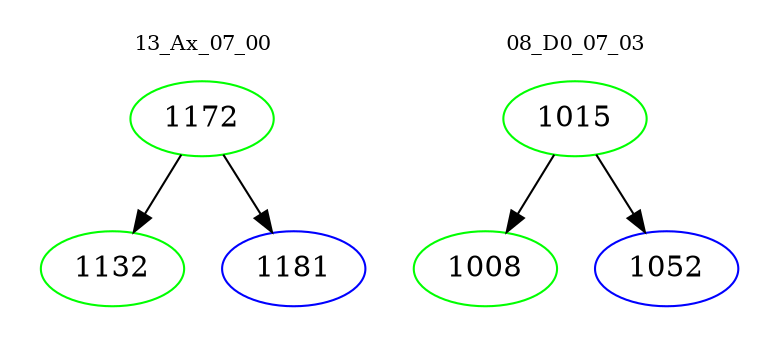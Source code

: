 digraph{
subgraph cluster_0 {
color = white
label = "13_Ax_07_00";
fontsize=10;
T0_1172 [label="1172", color="green"]
T0_1172 -> T0_1132 [color="black"]
T0_1132 [label="1132", color="green"]
T0_1172 -> T0_1181 [color="black"]
T0_1181 [label="1181", color="blue"]
}
subgraph cluster_1 {
color = white
label = "08_D0_07_03";
fontsize=10;
T1_1015 [label="1015", color="green"]
T1_1015 -> T1_1008 [color="black"]
T1_1008 [label="1008", color="green"]
T1_1015 -> T1_1052 [color="black"]
T1_1052 [label="1052", color="blue"]
}
}
